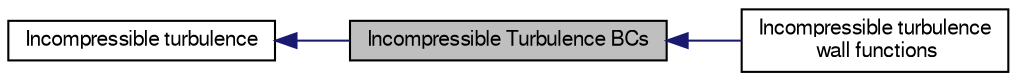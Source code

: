digraph "Incompressible Turbulence BCs"
{
  bgcolor="transparent";
  edge [fontname="FreeSans",fontsize="10",labelfontname="FreeSans",labelfontsize="10"];
  node [fontname="FreeSans",fontsize="10",shape=record];
  rankdir=LR;
  Node0 [label="Incompressible Turbulence BCs",height=0.2,width=0.4,color="black", fillcolor="grey75", style="filled" fontcolor="black"];
  Node1 [label="Incompressible turbulence",height=0.2,width=0.4,color="black",URL="$a10356.html"];
  Node2 [label="Incompressible turbulence\l wall functions",height=0.2,width=0.4,color="black",URL="$a10358.html"];
  Node1->Node0 [shape=plaintext, color="midnightblue", dir="back", style="solid"];
  Node0->Node2 [shape=plaintext, color="midnightblue", dir="back", style="solid"];
}
